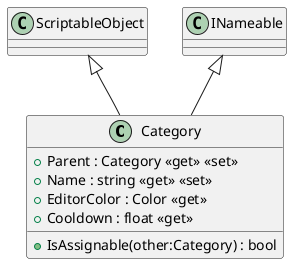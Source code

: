 @startuml
class Category {
    + Parent : Category <<get>> <<set>>
    + Name : string <<get>> <<set>>
    + EditorColor : Color <<get>>
    + Cooldown : float <<get>>
    + IsAssignable(other:Category) : bool
}
ScriptableObject <|-- Category
INameable <|-- Category
@enduml
